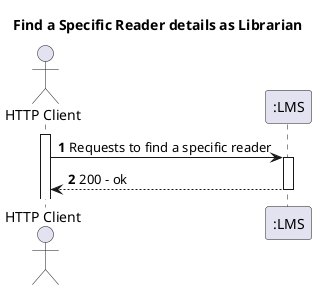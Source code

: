 @startuml
'https://plantuml.com/sequence-diagram
autoactivate on
autonumber

title Find a Specific Reader details as Librarian

actor "HTTP Client" as Anonymous
participant ":LMS" as System


activate Anonymous

Anonymous -> System: Requests to find a specific reader

System --> Anonymous: 200 - ok

@enduml
